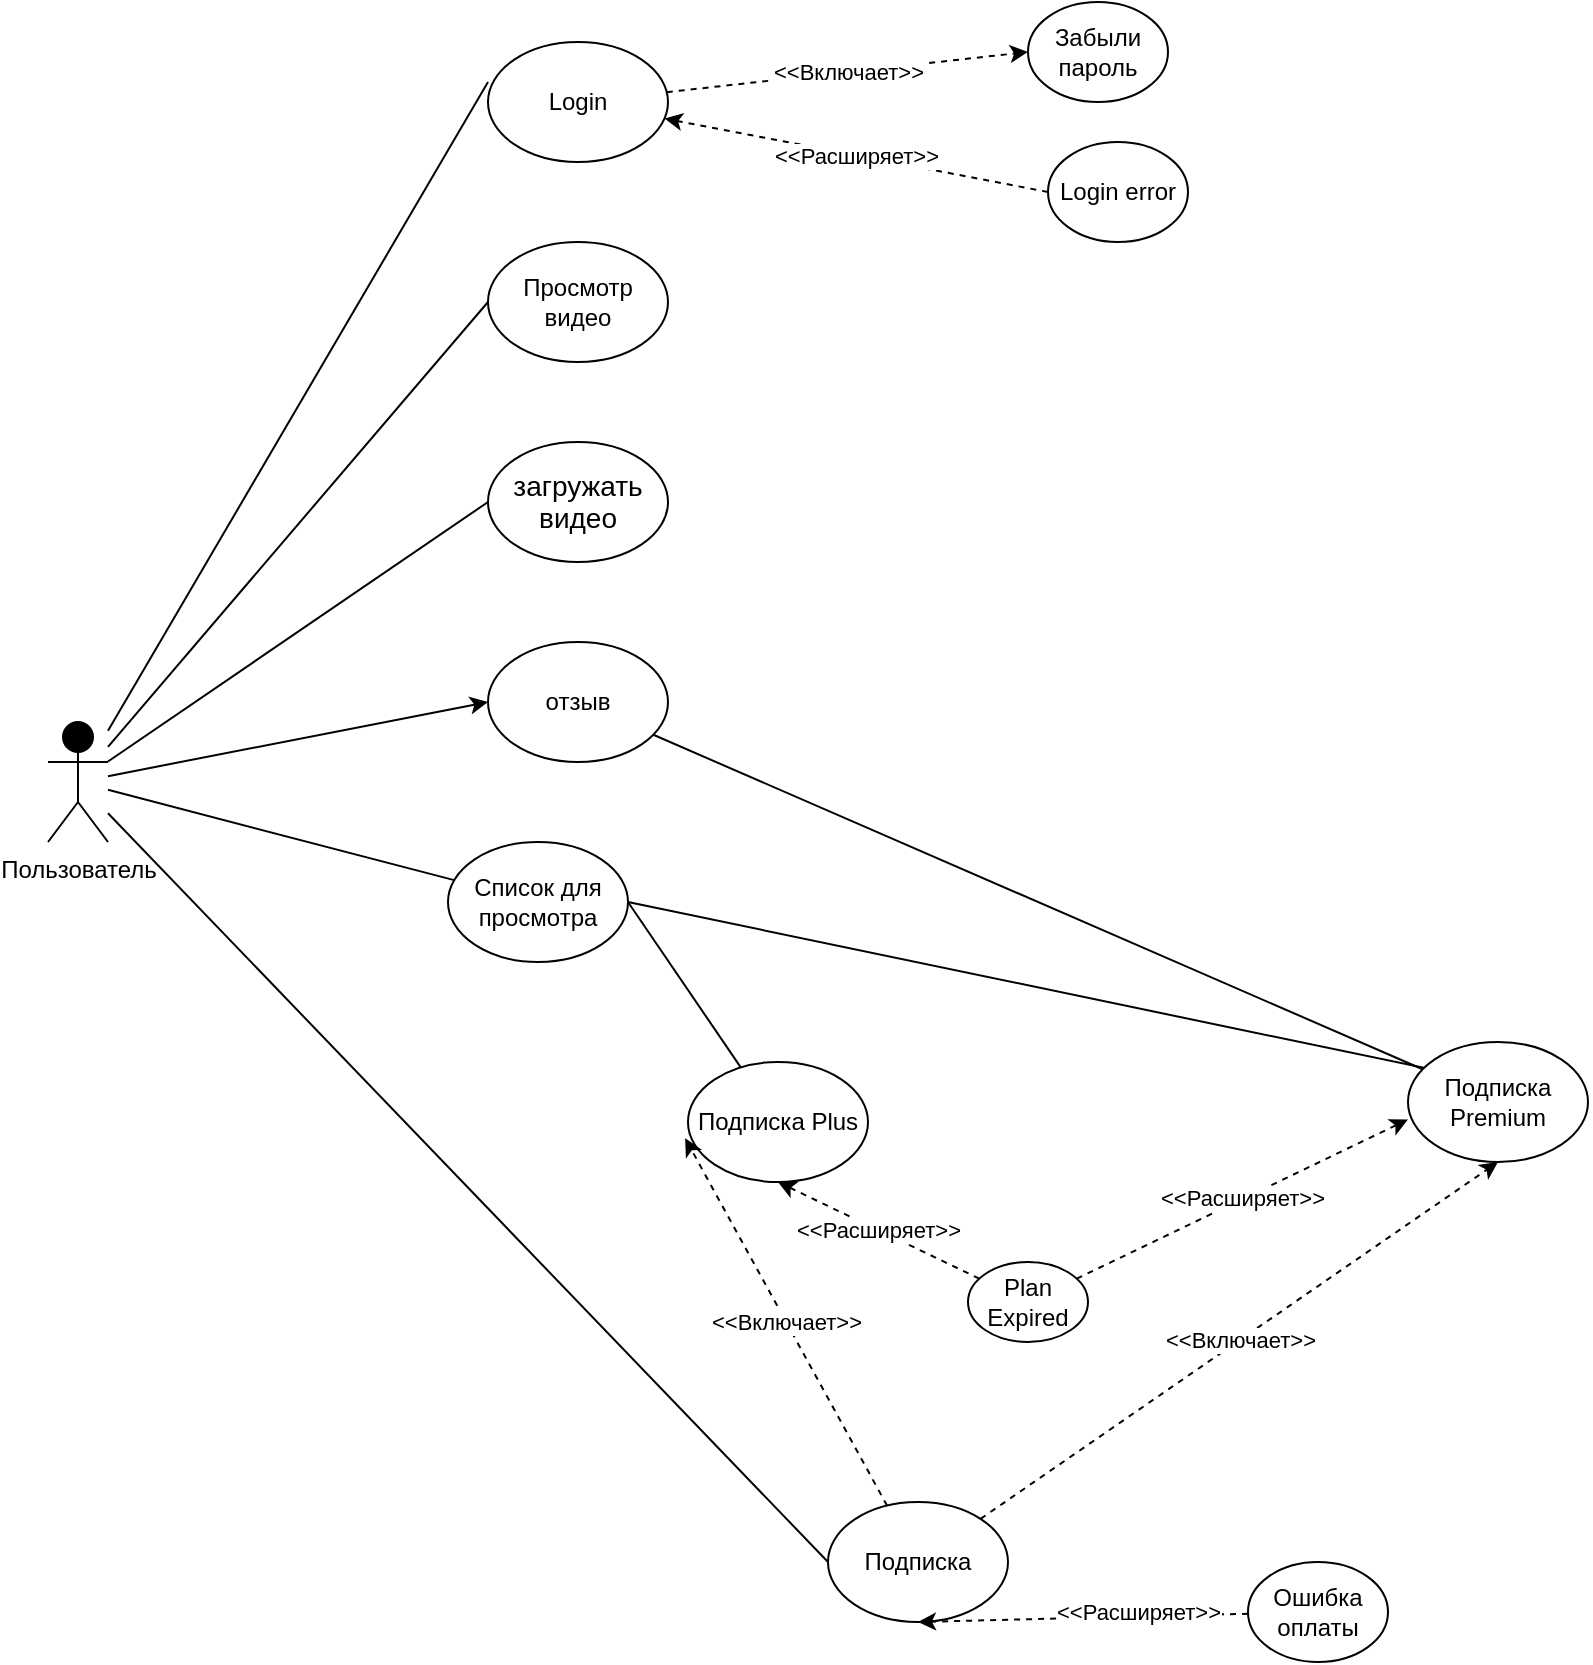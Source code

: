 <mxfile version="24.4.6" type="device">
  <diagram name="Страница — 4" id="cZjBRGbRrhDi0i7BnWLo">
    <mxGraphModel dx="1354" dy="818" grid="1" gridSize="10" guides="1" tooltips="1" connect="1" arrows="1" fold="1" page="1" pageScale="1" pageWidth="850" pageHeight="1100" math="0" shadow="0">
      <root>
        <mxCell id="0" />
        <mxCell id="1" parent="0" />
        <mxCell id="IWIJwX_4kNNAZsDQ8i7Y-8" style="rounded=0;orthogonalLoop=1;jettySize=auto;html=1;entryX=0;entryY=0.333;entryDx=0;entryDy=0;strokeColor=#000000;endArrow=none;endFill=0;entryPerimeter=0;fillColor=#60a917;fontStyle=0" edge="1" parent="1" source="IWIJwX_4kNNAZsDQ8i7Y-12" target="IWIJwX_4kNNAZsDQ8i7Y-14">
          <mxGeometry relative="1" as="geometry" />
        </mxCell>
        <mxCell id="IWIJwX_4kNNAZsDQ8i7Y-9" style="rounded=0;orthogonalLoop=1;jettySize=auto;html=1;entryX=0;entryY=0.5;entryDx=0;entryDy=0;endArrow=none;endFill=0;fillColor=#60a917;strokeColor=#000000;fontStyle=0" edge="1" parent="1" source="IWIJwX_4kNNAZsDQ8i7Y-12" target="IWIJwX_4kNNAZsDQ8i7Y-15">
          <mxGeometry relative="1" as="geometry" />
        </mxCell>
        <mxCell id="IWIJwX_4kNNAZsDQ8i7Y-10" style="rounded=0;orthogonalLoop=1;jettySize=auto;html=1;entryX=0;entryY=0.5;entryDx=0;entryDy=0;endArrow=none;endFill=0;" edge="1" parent="1" source="IWIJwX_4kNNAZsDQ8i7Y-12" target="IWIJwX_4kNNAZsDQ8i7Y-35">
          <mxGeometry relative="1" as="geometry" />
        </mxCell>
        <mxCell id="IWIJwX_4kNNAZsDQ8i7Y-11" style="rounded=0;orthogonalLoop=1;jettySize=auto;html=1;endArrow=none;endFill=0;" edge="1" parent="1" source="IWIJwX_4kNNAZsDQ8i7Y-12" target="IWIJwX_4kNNAZsDQ8i7Y-16">
          <mxGeometry relative="1" as="geometry" />
        </mxCell>
        <mxCell id="IWIJwX_4kNNAZsDQ8i7Y-38" style="rounded=0;orthogonalLoop=1;jettySize=auto;html=1;entryX=0;entryY=0.5;entryDx=0;entryDy=0;" edge="1" parent="1" source="IWIJwX_4kNNAZsDQ8i7Y-12" target="IWIJwX_4kNNAZsDQ8i7Y-17">
          <mxGeometry relative="1" as="geometry" />
        </mxCell>
        <mxCell id="IWIJwX_4kNNAZsDQ8i7Y-12" value="&lt;font color=&quot;#000000&quot;&gt;Пользователь&lt;/font&gt;" style="shape=umlActor;verticalLabelPosition=bottom;verticalAlign=top;html=1;outlineConnect=0;fillColor=#000000;fontColor=#ffffff;strokeColor=#000000;fontStyle=0" vertex="1" parent="1">
          <mxGeometry x="60" y="510" width="30" height="60" as="geometry" />
        </mxCell>
        <mxCell id="IWIJwX_4kNNAZsDQ8i7Y-13" value="&amp;lt;&amp;lt;Расширяет&amp;gt;&amp;gt;" style="rounded=0;orthogonalLoop=1;jettySize=auto;html=1;dashed=1;exitX=0;exitY=0.5;exitDx=0;exitDy=0;fontStyle=0" edge="1" parent="1" source="IWIJwX_4kNNAZsDQ8i7Y-19" target="IWIJwX_4kNNAZsDQ8i7Y-14">
          <mxGeometry relative="1" as="geometry" />
        </mxCell>
        <mxCell id="IWIJwX_4kNNAZsDQ8i7Y-14" value="Login" style="ellipse;whiteSpace=wrap;html=1;fontStyle=0" vertex="1" parent="1">
          <mxGeometry x="280" y="170" width="90" height="60" as="geometry" />
        </mxCell>
        <mxCell id="IWIJwX_4kNNAZsDQ8i7Y-15" value="Просмотр видео" style="ellipse;whiteSpace=wrap;html=1;fontStyle=0" vertex="1" parent="1">
          <mxGeometry x="280" y="270" width="90" height="60" as="geometry" />
        </mxCell>
        <mxCell id="IWIJwX_4kNNAZsDQ8i7Y-16" value="Список для просмотра" style="ellipse;whiteSpace=wrap;html=1;fontStyle=0" vertex="1" parent="1">
          <mxGeometry x="260" y="570" width="90" height="60" as="geometry" />
        </mxCell>
        <mxCell id="IWIJwX_4kNNAZsDQ8i7Y-17" value="отзыв" style="ellipse;whiteSpace=wrap;html=1;fontStyle=0" vertex="1" parent="1">
          <mxGeometry x="280" y="470" width="90" height="60" as="geometry" />
        </mxCell>
        <mxCell id="IWIJwX_4kNNAZsDQ8i7Y-18" value="Забыли пароль" style="ellipse;whiteSpace=wrap;html=1;fontStyle=0" vertex="1" parent="1">
          <mxGeometry x="550" y="150" width="70" height="50" as="geometry" />
        </mxCell>
        <mxCell id="IWIJwX_4kNNAZsDQ8i7Y-19" value="Login error" style="ellipse;whiteSpace=wrap;html=1;fontStyle=0" vertex="1" parent="1">
          <mxGeometry x="560" y="220" width="70" height="50" as="geometry" />
        </mxCell>
        <mxCell id="IWIJwX_4kNNAZsDQ8i7Y-20" value="&amp;lt;&amp;lt;Включает&amp;gt;&amp;gt;" style="rounded=0;orthogonalLoop=1;jettySize=auto;html=1;entryX=0;entryY=0.5;entryDx=0;entryDy=0;dashed=1;fontStyle=0" edge="1" parent="1" source="IWIJwX_4kNNAZsDQ8i7Y-14" target="IWIJwX_4kNNAZsDQ8i7Y-18">
          <mxGeometry relative="1" as="geometry" />
        </mxCell>
        <mxCell id="IWIJwX_4kNNAZsDQ8i7Y-21" value="&amp;lt;&amp;lt;Включает&amp;gt;&amp;gt;" style="rounded=0;orthogonalLoop=1;jettySize=auto;html=1;entryX=0.5;entryY=1;entryDx=0;entryDy=0;dashed=1;fontStyle=0" edge="1" parent="1" source="IWIJwX_4kNNAZsDQ8i7Y-22" target="IWIJwX_4kNNAZsDQ8i7Y-30">
          <mxGeometry relative="1" as="geometry" />
        </mxCell>
        <mxCell id="IWIJwX_4kNNAZsDQ8i7Y-22" value="Подписка" style="ellipse;whiteSpace=wrap;html=1;fontStyle=0" vertex="1" parent="1">
          <mxGeometry x="450" y="900" width="90" height="60" as="geometry" />
        </mxCell>
        <mxCell id="IWIJwX_4kNNAZsDQ8i7Y-23" style="rounded=0;orthogonalLoop=1;jettySize=auto;html=1;entryX=0.5;entryY=1;entryDx=0;entryDy=0;dashed=1;fontStyle=0" edge="1" parent="1" source="IWIJwX_4kNNAZsDQ8i7Y-25" target="IWIJwX_4kNNAZsDQ8i7Y-22">
          <mxGeometry relative="1" as="geometry" />
        </mxCell>
        <mxCell id="IWIJwX_4kNNAZsDQ8i7Y-24" value="&amp;lt;&amp;lt;Расширяет&amp;gt;&amp;gt;" style="edgeLabel;html=1;align=center;verticalAlign=middle;resizable=0;points=[];fontStyle=0" vertex="1" connectable="0" parent="IWIJwX_4kNNAZsDQ8i7Y-23">
          <mxGeometry x="-0.331" y="-3" relative="1" as="geometry">
            <mxPoint y="1" as="offset" />
          </mxGeometry>
        </mxCell>
        <mxCell id="IWIJwX_4kNNAZsDQ8i7Y-25" value="&lt;span data-end=&quot;806&quot; data-start=&quot;789&quot;&gt;Ошибка оплаты&lt;/span&gt;" style="ellipse;whiteSpace=wrap;html=1;fontStyle=0" vertex="1" parent="1">
          <mxGeometry x="660" y="930" width="70" height="50" as="geometry" />
        </mxCell>
        <mxCell id="IWIJwX_4kNNAZsDQ8i7Y-26" style="rounded=0;orthogonalLoop=1;jettySize=auto;html=1;entryX=1;entryY=0.5;entryDx=0;entryDy=0;endArrow=none;endFill=0;fontStyle=0" edge="1" parent="1" source="IWIJwX_4kNNAZsDQ8i7Y-27" target="IWIJwX_4kNNAZsDQ8i7Y-16">
          <mxGeometry relative="1" as="geometry" />
        </mxCell>
        <mxCell id="IWIJwX_4kNNAZsDQ8i7Y-27" value="Подписка Plus" style="ellipse;whiteSpace=wrap;html=1;fontStyle=0" vertex="1" parent="1">
          <mxGeometry x="380" y="680" width="90" height="60" as="geometry" />
        </mxCell>
        <mxCell id="IWIJwX_4kNNAZsDQ8i7Y-28" style="rounded=0;orthogonalLoop=1;jettySize=auto;html=1;entryX=1;entryY=0.5;entryDx=0;entryDy=0;endArrow=none;endFill=0;exitX=1;exitY=0.5;exitDx=0;exitDy=0;fontStyle=0" edge="1" parent="1" source="IWIJwX_4kNNAZsDQ8i7Y-30" target="IWIJwX_4kNNAZsDQ8i7Y-16">
          <mxGeometry relative="1" as="geometry" />
        </mxCell>
        <mxCell id="IWIJwX_4kNNAZsDQ8i7Y-29" style="rounded=0;orthogonalLoop=1;jettySize=auto;html=1;endArrow=none;endFill=0;fontStyle=0" edge="1" parent="1" source="IWIJwX_4kNNAZsDQ8i7Y-30" target="IWIJwX_4kNNAZsDQ8i7Y-17">
          <mxGeometry relative="1" as="geometry" />
        </mxCell>
        <mxCell id="IWIJwX_4kNNAZsDQ8i7Y-30" value="Подписка Premium" style="ellipse;whiteSpace=wrap;html=1;fontStyle=0" vertex="1" parent="1">
          <mxGeometry x="740" y="670" width="90" height="60" as="geometry" />
        </mxCell>
        <mxCell id="IWIJwX_4kNNAZsDQ8i7Y-31" value="&amp;lt;&amp;lt;Включает&amp;gt;&amp;gt;" style="rounded=0;orthogonalLoop=1;jettySize=auto;html=1;entryX=-0.016;entryY=0.635;entryDx=0;entryDy=0;entryPerimeter=0;dashed=1;fontStyle=0" edge="1" parent="1" source="IWIJwX_4kNNAZsDQ8i7Y-22" target="IWIJwX_4kNNAZsDQ8i7Y-27">
          <mxGeometry relative="1" as="geometry" />
        </mxCell>
        <mxCell id="IWIJwX_4kNNAZsDQ8i7Y-32" value="&amp;lt;&amp;lt;Расширяет&amp;gt;&amp;gt;" style="rounded=0;orthogonalLoop=1;jettySize=auto;html=1;entryX=0.5;entryY=1;entryDx=0;entryDy=0;dashed=1;fontStyle=0" edge="1" parent="1" source="IWIJwX_4kNNAZsDQ8i7Y-34" target="IWIJwX_4kNNAZsDQ8i7Y-27">
          <mxGeometry relative="1" as="geometry" />
        </mxCell>
        <mxCell id="IWIJwX_4kNNAZsDQ8i7Y-33" value="&amp;lt;&amp;lt;Расширяет&amp;gt;&amp;gt;" style="rounded=0;orthogonalLoop=1;jettySize=auto;html=1;entryX=0;entryY=0.646;entryDx=0;entryDy=0;dashed=1;fontStyle=0;entryPerimeter=0;" edge="1" parent="1" source="IWIJwX_4kNNAZsDQ8i7Y-34" target="IWIJwX_4kNNAZsDQ8i7Y-30">
          <mxGeometry relative="1" as="geometry" />
        </mxCell>
        <mxCell id="IWIJwX_4kNNAZsDQ8i7Y-34" value="Plan Expired" style="ellipse;whiteSpace=wrap;html=1;fontStyle=0" vertex="1" parent="1">
          <mxGeometry x="520" y="780" width="60" height="40" as="geometry" />
        </mxCell>
        <mxCell id="IWIJwX_4kNNAZsDQ8i7Y-35" value="&lt;p style=&quot;line-height: 120%;&quot;&gt;&lt;span style=&quot;font-size: 14px; text-align: right;&quot;&gt;&lt;font face=&quot;Helvetica&quot; style=&quot;&quot;&gt;загружать видео&lt;/font&gt;&lt;/span&gt;&lt;/p&gt;" style="ellipse;whiteSpace=wrap;html=1;fontStyle=0;strokeColor=default;fontColor=#000000;labelBackgroundColor=none;labelBorderColor=none;" vertex="1" parent="1">
          <mxGeometry x="280" y="370" width="90" height="60" as="geometry" />
        </mxCell>
        <mxCell id="IWIJwX_4kNNAZsDQ8i7Y-36" style="rounded=0;orthogonalLoop=1;jettySize=auto;html=1;entryX=0;entryY=0.5;entryDx=0;entryDy=0;endArrow=none;endFill=0;fontStyle=0" edge="1" parent="1" source="IWIJwX_4kNNAZsDQ8i7Y-12" target="IWIJwX_4kNNAZsDQ8i7Y-22">
          <mxGeometry relative="1" as="geometry" />
        </mxCell>
      </root>
    </mxGraphModel>
  </diagram>
</mxfile>
